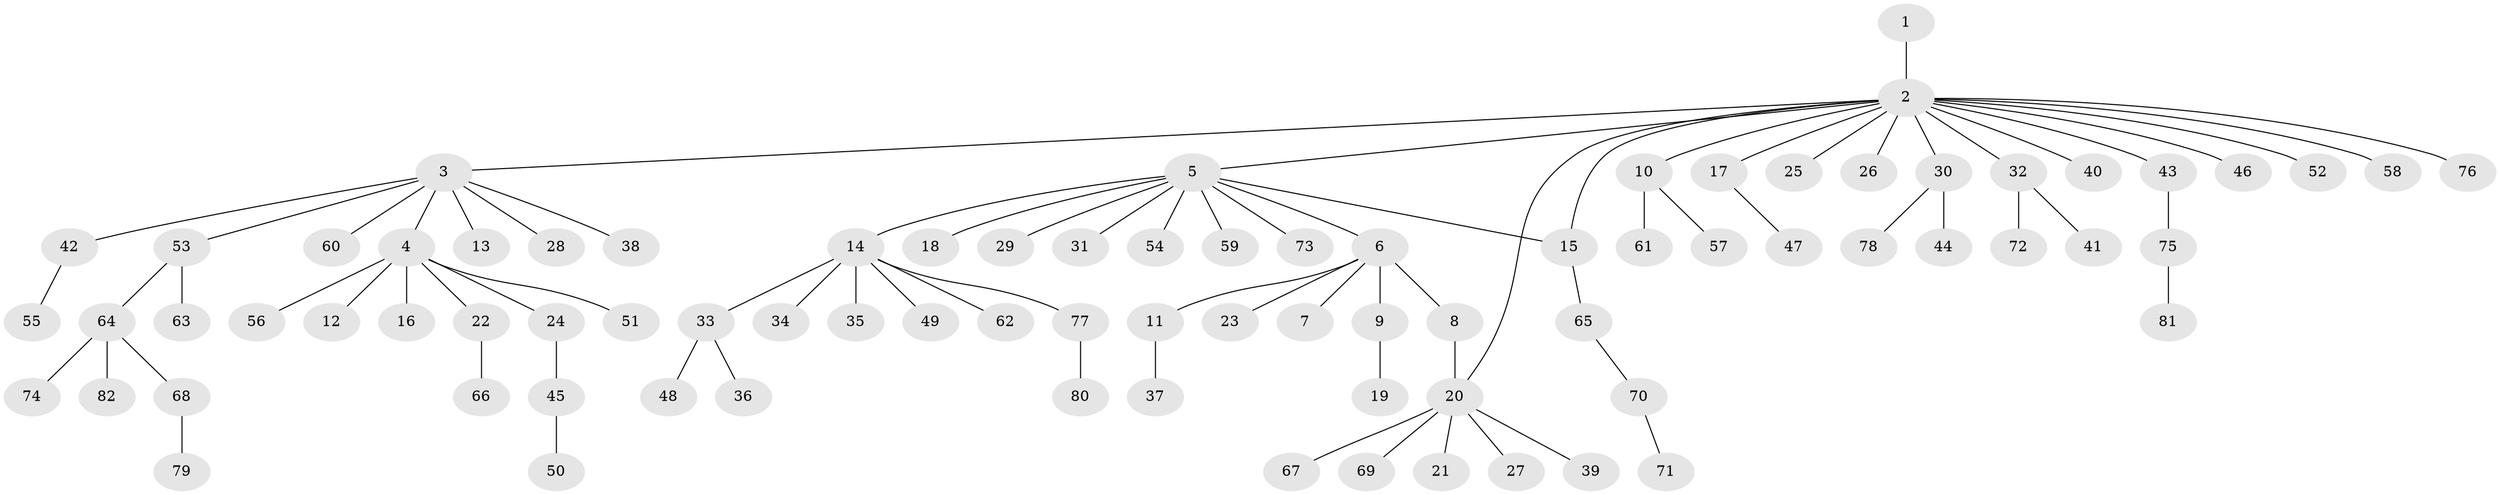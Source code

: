// coarse degree distribution, {1: 0.7258064516129032, 17: 0.016129032258064516, 7: 0.016129032258064516, 6: 0.03225806451612903, 8: 0.03225806451612903, 5: 0.016129032258064516, 2: 0.14516129032258066, 4: 0.016129032258064516}
// Generated by graph-tools (version 1.1) at 2025/41/03/06/25 10:41:51]
// undirected, 82 vertices, 83 edges
graph export_dot {
graph [start="1"]
  node [color=gray90,style=filled];
  1;
  2;
  3;
  4;
  5;
  6;
  7;
  8;
  9;
  10;
  11;
  12;
  13;
  14;
  15;
  16;
  17;
  18;
  19;
  20;
  21;
  22;
  23;
  24;
  25;
  26;
  27;
  28;
  29;
  30;
  31;
  32;
  33;
  34;
  35;
  36;
  37;
  38;
  39;
  40;
  41;
  42;
  43;
  44;
  45;
  46;
  47;
  48;
  49;
  50;
  51;
  52;
  53;
  54;
  55;
  56;
  57;
  58;
  59;
  60;
  61;
  62;
  63;
  64;
  65;
  66;
  67;
  68;
  69;
  70;
  71;
  72;
  73;
  74;
  75;
  76;
  77;
  78;
  79;
  80;
  81;
  82;
  1 -- 2;
  2 -- 3;
  2 -- 5;
  2 -- 10;
  2 -- 15;
  2 -- 17;
  2 -- 20;
  2 -- 25;
  2 -- 26;
  2 -- 30;
  2 -- 32;
  2 -- 40;
  2 -- 43;
  2 -- 46;
  2 -- 52;
  2 -- 58;
  2 -- 76;
  3 -- 4;
  3 -- 13;
  3 -- 28;
  3 -- 38;
  3 -- 42;
  3 -- 53;
  3 -- 60;
  4 -- 12;
  4 -- 16;
  4 -- 22;
  4 -- 24;
  4 -- 51;
  4 -- 56;
  5 -- 6;
  5 -- 14;
  5 -- 15;
  5 -- 18;
  5 -- 29;
  5 -- 31;
  5 -- 54;
  5 -- 59;
  5 -- 73;
  6 -- 7;
  6 -- 8;
  6 -- 9;
  6 -- 11;
  6 -- 23;
  8 -- 20;
  9 -- 19;
  10 -- 57;
  10 -- 61;
  11 -- 37;
  14 -- 33;
  14 -- 34;
  14 -- 35;
  14 -- 49;
  14 -- 62;
  14 -- 77;
  15 -- 65;
  17 -- 47;
  20 -- 21;
  20 -- 27;
  20 -- 39;
  20 -- 67;
  20 -- 69;
  22 -- 66;
  24 -- 45;
  30 -- 44;
  30 -- 78;
  32 -- 41;
  32 -- 72;
  33 -- 36;
  33 -- 48;
  42 -- 55;
  43 -- 75;
  45 -- 50;
  53 -- 63;
  53 -- 64;
  64 -- 68;
  64 -- 74;
  64 -- 82;
  65 -- 70;
  68 -- 79;
  70 -- 71;
  75 -- 81;
  77 -- 80;
}
